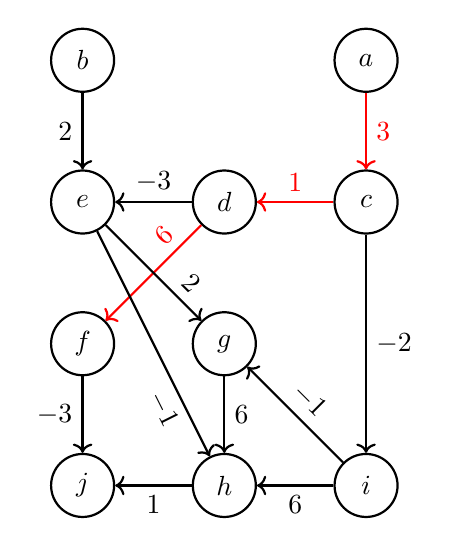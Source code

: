 \begin{tikzpicture}[style=thick,scale=0.9]
\tikzstyle{vertex}=[draw, circle, fill=white, inner sep=0pt, minimum size=8mm]

\node[vertex] (A) at ( 2, 3) {$a$};
\node[vertex] (B) at (-2, 3) {$b$};
\node[vertex] (C) at ( 2, 1) {$c$};
\node[vertex] (D) at ( 0, 1) {$d$};
\node[vertex] (E) at (-2, 1) {$e$};
\node[vertex] (F) at (-2,-1) {$f$};
\node[vertex] (G) at ( 0,-1) {$g$};
\node[vertex] (H) at ( 0,-3) {$h$};
\node[vertex] (I) at ( 2,-3) {$i$};
\node[vertex] (J) at (-2,-3) {$j$};

\draw[->,red] (A) -- (C) node [right, midway] {$3$};
\draw[->] (B) -- (E) node [left, midway] {$2$};
\draw[->,red] (C) -- (D) node [above, midway] {$1$};
\draw[->] (C) -- (I) node [right, midway] {$-2$};
\draw[->] (D) -- (E) node [above, midway] {$-3$};
\draw[->,red] (D) -- (F) node [above, near start, sloped] {$6$};
\draw[->] (E) -- (G) node [above, near end, sloped] {$2$};
\draw[->] (E) -- (H) node [below, near end, sloped] {$-1$};
\draw[->] (F) -- (J) node [left, midway] {$-3$};
\draw[->] (G) -- (H) node [right, midway] {$6$};
\draw[->] (H) -- (J) node [below, midway] {$1$};
\draw[->] (I) -- (G) node [above, midway, sloped] {$-1$};
\draw[->] (I) -- (H) node [below, midway] {$6$};
\end{tikzpicture}
